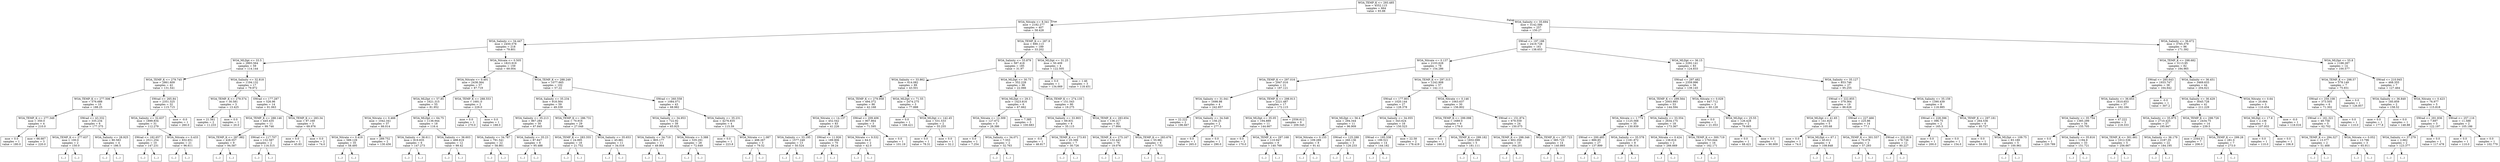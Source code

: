 digraph Tree {
node [shape=box] ;
0 [label="WOA_TEMP_K <= 293.485\nmse = 4552.115\nsamples = 664\nvalue = 93.88"] ;
1 [label="WOA_Nitrate <= 8.341\nmse = 2182.277\nsamples = 407\nvalue = 58.428"] ;
0 -> 1 [labeldistance=2.5, labelangle=45, headlabel="True"] ;
2 [label="WOA_Salinity <= 34.447\nmse = 2450.578\nsamples = 218\nvalue = 79.801"] ;
1 -> 2 ;
3 [label="WOA_MLDpt <= 33.5\nmse = 2893.564\nsamples = 59\nvalue = 114.144"] ;
2 -> 3 ;
4 [label="WOA_TEMP_K <= 279.745\nmse = 2861.609\nsamples = 42\nvalue = 131.541"] ;
3 -> 4 ;
5 [label="WOA_TEMP_K <= 277.506\nmse = 576.688\nsamples = 10\nvalue = 188.25"] ;
4 -> 5 ;
6 [label="WOA_TEMP_K <= 277.349\nmse = 350.0\nsamples = 4\nvalue = 210.0"] ;
5 -> 6 ;
7 [label="mse = 0.0\nsamples = 1\nvalue = 180.0"] ;
6 -> 7 ;
8 [label="mse = 66.667\nsamples = 3\nvalue = 220.0"] ;
6 -> 8 ;
9 [label="SWrad <= 43.332\nmse = 335.234\nsamples = 6\nvalue = 177.375"] ;
5 -> 9 ;
10 [label="WOA_TEMP_K <= 277.637\nmse = 100.0\nsamples = 2\nvalue = 150.0"] ;
9 -> 10 ;
11 [label="(...)"] ;
10 -> 11 ;
12 [label="(...)"] ;
10 -> 12 ;
13 [label="WOA_Salinity <= 28.925\nmse = 80.583\nsamples = 4\nvalue = 186.5"] ;
9 -> 13 ;
14 [label="(...)"] ;
13 -> 14 ;
15 [label="(...)"] ;
13 -> 15 ;
18 [label="SWrad <= 265.84\nmse = 2351.325\nsamples = 32\nvalue = 115.715"] ;
4 -> 18 ;
19 [label="WOA_Salinity <= 32.637\nmse = 1899.834\nsamples = 31\nvalue = 112.279"] ;
18 -> 19 ;
20 [label="SWrad <= 182.657\nmse = 2511.254\nsamples = 10\nvalue = 147.231"] ;
19 -> 20 ;
21 [label="(...)"] ;
20 -> 21 ;
36 [label="(...)"] ;
20 -> 36 ;
37 [label="WOA_Nitrate <= 0.433\nmse = 832.651\nsamples = 21\nvalue = 96.611"] ;
19 -> 37 ;
38 [label="(...)"] ;
37 -> 38 ;
45 [label="(...)"] ;
37 -> 45 ;
76 [label="mse = -0.0\nsamples = 1\nvalue = 260.0"] ;
18 -> 76 ;
77 [label="WOA_Salinity <= 32.818\nmse = 1194.132\nsamples = 17\nvalue = 79.972"] ;
3 -> 77 ;
78 [label="WOA_TEMP_K <= 279.574\nmse = 30.581\nsamples = 3\nvalue = 13.425"] ;
77 -> 78 ;
79 [label="mse = 21.561\nsamples = 2\nvalue = 11.233"] ;
78 -> 79 ;
80 [label="mse = 0.0\nsamples = 1\nvalue = 20.0"] ;
78 -> 80 ;
81 [label="SWrad <= 177.287\nmse = 526.96\nsamples = 14\nvalue = 91.063"] ;
77 -> 81 ;
82 [label="WOA_TEMP_K <= 288.146\nmse = 445.435\nsamples = 11\nvalue = 99.746"] ;
81 -> 82 ;
83 [label="WOA_TEMP_K <= 287.982\nmse = 428.557\nsamples = 9\nvalue = 94.587"] ;
82 -> 83 ;
84 [label="(...)"] ;
83 -> 84 ;
97 [label="(...)"] ;
83 -> 97 ;
98 [label="SWrad <= 117.707\nmse = 132.587\nsamples = 2\nvalue = 116.515"] ;
82 -> 98 ;
99 [label="(...)"] ;
98 -> 99 ;
100 [label="(...)"] ;
98 -> 100 ;
101 [label="WOA_TEMP_K <= 283.34\nmse = 97.169\nsamples = 3\nvalue = 69.976"] ;
81 -> 101 ;
102 [label="mse = 0.0\nsamples = 1\nvalue = 45.83"] ;
101 -> 102 ;
103 [label="mse = 0.0\nsamples = 2\nvalue = 74.0"] ;
101 -> 103 ;
104 [label="WOA_Nitrate <= 0.505\nmse = 1823.919\nsamples = 159\nvalue = 69.004"] ;
2 -> 104 ;
105 [label="WOA_Nitrate <= 0.491\nmse = 2438.364\nsamples = 57\nvalue = 87.719"] ;
104 -> 105 ;
106 [label="WOA_MLDpt <= 57.85\nmse = 1621.315\nsamples = 55\nvalue = 81.952"] ;
105 -> 106 ;
107 [label="WOA_Nitrate <= 0.466\nmse = 1042.341\nsamples = 37\nvalue = 66.014"] ;
106 -> 107 ;
108 [label="WOA_Nitrate <= 0.419\nmse = 589.129\nsamples = 35\nvalue = 58.495"] ;
107 -> 108 ;
109 [label="(...)"] ;
108 -> 109 ;
164 [label="(...)"] ;
108 -> 164 ;
171 [label="mse = 289.752\nsamples = 2\nvalue = 130.456"] ;
107 -> 171 ;
172 [label="WOA_MLDpt <= 64.75\nmse = 1136.944\nsamples = 18\nvalue = 116.4"] ;
106 -> 172 ;
173 [label="WOA_Salinity <= 36.611\nmse = 819.835\nsamples = 6\nvalue = 147.273"] ;
172 -> 173 ;
174 [label="(...)"] ;
173 -> 174 ;
175 [label="(...)"] ;
173 -> 175 ;
178 [label="WOA_Salinity <= 36.603\nmse = 498.819\nsamples = 12\nvalue = 99.42"] ;
172 -> 178 ;
179 [label="(...)"] ;
178 -> 179 ;
182 [label="(...)"] ;
178 -> 182 ;
191 [label="WOA_TEMP_K <= 288.553\nmse = 1681.0\nsamples = 2\nvalue = 229.0"] ;
105 -> 191 ;
192 [label="mse = 0.0\nsamples = 1\nvalue = 270.0"] ;
191 -> 192 ;
193 [label="mse = 0.0\nsamples = 1\nvalue = 188.0"] ;
191 -> 193 ;
194 [label="WOA_TEMP_K <= 288.249\nmse = 1077.665\nsamples = 102\nvalue = 57.22"] ;
104 -> 194 ;
195 [label="WOA_Salinity <= 35.234\nmse = 918.564\nsamples = 59\nvalue = 49.339"] ;
194 -> 195 ;
196 [label="WOA_Salinity <= 35.213\nmse = 867.284\nsamples = 30\nvalue = 67.845"] ;
195 -> 196 ;
197 [label="WOA_Salinity <= 34.787\nmse = 791.541\nsamples = 22\nvalue = 58.861"] ;
196 -> 197 ;
198 [label="(...)"] ;
197 -> 198 ;
217 [label="(...)"] ;
197 -> 217 ;
238 [label="WOA_Salinity <= 35.23\nmse = 87.847\nsamples = 8\nvalue = 95.488"] ;
196 -> 238 ;
239 [label="(...)"] ;
238 -> 239 ;
242 [label="(...)"] ;
238 -> 242 ;
243 [label="WOA_TEMP_K <= 286.731\nmse = 70.916\nsamples = 29\nvalue = 27.048"] ;
195 -> 243 ;
244 [label="WOA_TEMP_K <= 283.355\nmse = 24.995\nsamples = 18\nvalue = 21.752"] ;
243 -> 244 ;
245 [label="(...)"] ;
244 -> 245 ;
250 [label="(...)"] ;
244 -> 250 ;
263 [label="WOA_Salinity <= 35.653\nmse = 45.881\nsamples = 11\nvalue = 34.016"] ;
243 -> 263 ;
264 [label="(...)"] ;
263 -> 264 ;
273 [label="(...)"] ;
263 -> 273 ;
274 [label="SWrad <= 260.558\nmse = 1084.071\nsamples = 43\nvalue = 68.982"] ;
194 -> 274 ;
275 [label="WOA_Salinity <= 34.953\nmse = 722.92\nsamples = 39\nvalue = 65.925"] ;
274 -> 275 ;
276 [label="WOA_Salinity <= 34.719\nmse = 805.177\nsamples = 11\nvalue = 49.864"] ;
275 -> 276 ;
277 [label="(...)"] ;
276 -> 277 ;
286 [label="(...)"] ;
276 -> 286 ;
297 [label="WOA_Nitrate <= 3.388\nmse = 535.291\nsamples = 28\nvalue = 72.649"] ;
275 -> 297 ;
298 [label="(...)"] ;
297 -> 298 ;
327 [label="(...)"] ;
297 -> 327 ;
334 [label="WOA_Salinity <= 35.231\nmse = 4276.835\nsamples = 4\nvalue = 115.59"] ;
274 -> 334 ;
335 [label="mse = 0.0\nsamples = 1\nvalue = 223.8"] ;
334 -> 335 ;
336 [label="WOA_Nitrate <= 1.087\nmse = 498.267\nsamples = 3\nvalue = 79.52"] ;
334 -> 336 ;
337 [label="(...)"] ;
336 -> 337 ;
338 [label="(...)"] ;
336 -> 338 ;
339 [label="WOA_TEMP_K <= 287.9\nmse = 690.113\nsamples = 189\nvalue = 33.202"] ;
1 -> 339 ;
340 [label="WOA_Salinity <= 33.879\nmse = 587.418\nsamples = 185\nvalue = 31.97"] ;
339 -> 340 ;
341 [label="WOA_Salinity <= 33.862\nmse = 614.082\nsamples = 89\nvalue = 43.501"] ;
340 -> 341 ;
342 [label="WOA_TEMP_K <= 279.958\nmse = 494.372\nsamples = 86\nvalue = 42.168"] ;
341 -> 342 ;
343 [label="WOA_Nitrate <= 14.137\nmse = 452.542\nsamples = 83\nvalue = 41.226"] ;
342 -> 343 ;
344 [label="WOA_Salinity <= 33.195\nmse = 1577.249\nsamples = 13\nvalue = 50.524"] ;
343 -> 344 ;
345 [label="(...)"] ;
344 -> 345 ;
346 [label="(...)"] ;
344 -> 346 ;
347 [label="SWrad <= 11.926\nmse = 189.906\nsamples = 70\nvalue = 39.24"] ;
343 -> 347 ;
348 [label="(...)"] ;
347 -> 348 ;
353 [label="(...)"] ;
347 -> 353 ;
450 [label="SWrad <= 209.406\nmse = 907.864\nsamples = 3\nvalue = 71.595"] ;
342 -> 450 ;
451 [label="WOA_Nitrate <= 9.532\nmse = 64.0\nsamples = 2\nvalue = 42.0"] ;
450 -> 451 ;
452 [label="(...)"] ;
451 -> 452 ;
453 [label="(...)"] ;
451 -> 453 ;
454 [label="mse = 0.0\nsamples = 1\nvalue = 101.19"] ;
450 -> 454 ;
455 [label="WOA_MLDpt <= 71.55\nmse = 2474.275\nsamples = 3\nvalue = 77.888"] ;
341 -> 455 ;
456 [label="mse = 0.0\nsamples = 1\nvalue = 168.421"] ;
455 -> 456 ;
457 [label="WOA_MLDpt <= 142.45\nmse = 531.533\nsamples = 2\nvalue = 55.255"] ;
455 -> 457 ;
458 [label="mse = 0.0\nsamples = 1\nvalue = 78.31"] ;
457 -> 458 ;
459 [label="mse = 0.0\nsamples = 1\nvalue = 32.2"] ;
457 -> 459 ;
460 [label="WOA_MLDpt <= 30.75\nmse = 352.228\nsamples = 96\nvalue = 22.066"] ;
340 -> 460 ;
461 [label="WOA_MLDpt <= 29.3\nmse = 1423.816\nsamples = 6\nvalue = 67.662"] ;
460 -> 461 ;
462 [label="WOA_Nitrate <= 12.309\nmse = 127.672\nsamples = 3\nvalue = 26.386"] ;
461 -> 462 ;
463 [label="mse = 0.0\nsamples = 1\nvalue = 7.254"] ;
462 -> 463 ;
464 [label="WOA_Salinity <= 34.071\nmse = 7.553\nsamples = 2\nvalue = 32.763"] ;
462 -> 464 ;
465 [label="(...)"] ;
464 -> 465 ;
466 [label="(...)"] ;
464 -> 466 ;
467 [label="mse = 7.385\nsamples = 3\nvalue = 100.683"] ;
461 -> 467 ;
468 [label="WOA_TEMP_K <= 274.135\nmse = 151.543\nsamples = 90\nvalue = 19.275"] ;
460 -> 468 ;
469 [label="WOA_Salinity <= 33.903\nmse = 69.831\nsamples = 8\nvalue = 35.115"] ;
468 -> 469 ;
470 [label="mse = -0.0\nsamples = 1\nvalue = 46.817"] ;
469 -> 470 ;
471 [label="WOA_TEMP_K <= 273.93\nmse = 25.399\nsamples = 7\nvalue = 30.726"] ;
469 -> 471 ;
472 [label="(...)"] ;
471 -> 472 ;
483 [label="(...)"] ;
471 -> 483 ;
484 [label="WOA_TEMP_K <= 283.654\nmse = 136.217\nsamples = 82\nvalue = 17.994"] ;
468 -> 484 ;
485 [label="WOA_TEMP_K <= 275.167\nmse = 132.443\nsamples = 76\nvalue = 19.076"] ;
484 -> 485 ;
486 [label="(...)"] ;
485 -> 486 ;
511 [label="(...)"] ;
485 -> 511 ;
578 [label="WOA_TEMP_K <= 283.676\nmse = 55.981\nsamples = 6\nvalue = 7.753"] ;
484 -> 578 ;
579 [label="(...)"] ;
578 -> 579 ;
582 [label="(...)"] ;
578 -> 582 ;
587 [label="WOA_MLDpt <= 31.25\nmse = 50.409\nsamples = 4\nvalue = 122.505"] ;
339 -> 587 ;
588 [label="mse = 0.0\nsamples = 1\nvalue = 134.669"] ;
587 -> 588 ;
589 [label="mse = 1.46\nsamples = 3\nvalue = 118.451"] ;
587 -> 589 ;
590 [label="WOA_Salinity <= 35.694\nmse = 3142.586\nsamples = 257\nvalue = 150.27"] ;
0 -> 590 [labeldistance=2.5, labelangle=-45, headlabel="False"] ;
591 [label="SWrad <= 197.188\nmse = 2419.728\nsamples = 161\nvalue = 138.653"] ;
590 -> 591 ;
592 [label="WOA_Nitrate <= 0.137\nmse = 2103.628\nsamples = 78\nvalue = 154.286"] ;
591 -> 592 ;
593 [label="WOA_TEMP_K <= 297.016\nmse = 2947.016\nsamples = 21\nvalue = 187.121"] ;
592 -> 593 ;
594 [label="WOA_Salinity <= 31.041\nmse = 1698.98\nsamples = 4\nvalue = 242.857"] ;
593 -> 594 ;
595 [label="mse = 22.222\nsamples = 2\nvalue = 196.667"] ;
594 -> 595 ;
596 [label="WOA_Salinity <= 34.548\nmse = 156.25\nsamples = 2\nvalue = 277.5"] ;
594 -> 596 ;
597 [label="mse = 0.0\nsamples = 1\nvalue = 265.0"] ;
596 -> 597 ;
598 [label="mse = 0.0\nsamples = 1\nvalue = 290.0"] ;
596 -> 598 ;
599 [label="WOA_TEMP_K <= 298.913\nmse = 2221.487\nsamples = 17\nvalue = 172.115"] ;
593 -> 599 ;
600 [label="WOA_MLDpt <= 35.05\nmse = 194.889\nsamples = 11\nvalue = 144.667"] ;
599 -> 600 ;
601 [label="mse = 0.0\nsamples = 2\nvalue = 170.0"] ;
600 -> 601 ;
602 [label="WOA_TEMP_K <= 297.168\nmse = 110.947\nsamples = 9\nvalue = 140.769"] ;
600 -> 602 ;
603 [label="(...)"] ;
602 -> 603 ;
604 [label="(...)"] ;
602 -> 604 ;
611 [label="mse = 2556.612\nsamples = 6\nvalue = 209.545"] ;
599 -> 611 ;
612 [label="WOA_TEMP_K <= 297.315\nmse = 1242.908\nsamples = 57\nvalue = 142.111"] ;
592 -> 612 ;
613 [label="SWrad <= 177.801\nmse = 1020.144\nsamples = 27\nvalue = 128.378"] ;
612 -> 613 ;
614 [label="WOA_MLDpt <= 56.4\nmse = 294.344\nsamples = 11\nvalue = 96.909"] ;
613 -> 614 ;
615 [label="WOA_Nitrate <= 0.155\nmse = 109.289\nsamples = 8\nvalue = 91.41"] ;
614 -> 615 ;
616 [label="(...)"] ;
615 -> 616 ;
619 [label="(...)"] ;
615 -> 619 ;
630 [label="SWrad <= 125.288\nmse = 260.136\nsamples = 3\nvalue = 126.233"] ;
614 -> 630 ;
631 [label="(...)"] ;
630 -> 631 ;
632 [label="(...)"] ;
630 -> 632 ;
635 [label="WOA_Salinity <= 34.055\nmse = 343.624\nsamples = 16\nvalue = 150.523"] ;
613 -> 635 ;
636 [label="SWrad <= 195.338\nmse = 199.521\nsamples = 14\nvalue = 144.182"] ;
635 -> 636 ;
637 [label="(...)"] ;
636 -> 637 ;
648 [label="(...)"] ;
636 -> 648 ;
649 [label="mse = 22.58\nsamples = 2\nvalue = 178.419"] ;
635 -> 649 ;
650 [label="WOA_Nitrate <= 0.146\nmse = 1063.637\nsamples = 30\nvalue = 156.802"] ;
612 -> 650 ;
651 [label="WOA_TEMP_K <= 299.098\nmse = 1689.0\nsamples = 6\nvalue = 179.0"] ;
650 -> 651 ;
652 [label="mse = 0.0\nsamples = 1\nvalue = 160.0"] ;
651 -> 652 ;
653 [label="WOA_TEMP_K <= 299.182\nmse = 1832.099\nsamples = 5\nvalue = 181.111"] ;
651 -> 653 ;
654 [label="(...)"] ;
653 -> 654 ;
655 [label="(...)"] ;
653 -> 655 ;
656 [label="SWrad <= 151.874\nmse = 679.559\nsamples = 24\nvalue = 150.075"] ;
650 -> 656 ;
657 [label="WOA_TEMP_K <= 298.346\nmse = 802.358\nsamples = 10\nvalue = 164.201"] ;
656 -> 657 ;
658 [label="(...)"] ;
657 -> 658 ;
671 [label="(...)"] ;
657 -> 671 ;
672 [label="WOA_TEMP_K <= 297.723\nmse = 385.723\nsamples = 14\nvalue = 140.893"] ;
656 -> 672 ;
673 [label="(...)"] ;
672 -> 673 ;
674 [label="(...)"] ;
672 -> 674 ;
695 [label="WOA_MLDpt <= 36.15\nmse = 2292.141\nsamples = 83\nvalue = 124.833"] ;
591 -> 695 ;
696 [label="SWrad <= 297.482\nmse = 2359.996\nsamples = 56\nvalue = 139.145"] ;
695 -> 696 ;
697 [label="WOA_TEMP_K <= 299.564\nmse = 2003.993\nsamples = 53\nvalue = 144.594"] ;
696 -> 697 ;
698 [label="WOA_Nitrate <= 1.774\nmse = 1125.568\nsamples = 35\nvalue = 130.939"] ;
697 -> 698 ;
699 [label="SWrad <= 200.485\nmse = 889.85\nsamples = 27\nvalue = 137.899"] ;
698 -> 699 ;
700 [label="(...)"] ;
699 -> 700 ;
701 [label="(...)"] ;
699 -> 701 ;
746 [label="WOA_Salinity <= 35.578\nmse = 1181.872\nsamples = 8\nvalue = 106.314"] ;
698 -> 746 ;
747 [label="(...)"] ;
746 -> 747 ;
758 [label="(...)"] ;
746 -> 758 ;
761 [label="WOA_Salinity <= 33.554\nmse = 2634.175\nsamples = 18\nvalue = 173.367"] ;
697 -> 761 ;
762 [label="WOA_Nitrate <= 0.424\nmse = 138.816\nsamples = 2\nvalue = 266.669"] ;
761 -> 762 ;
763 [label="(...)"] ;
762 -> 763 ;
764 [label="(...)"] ;
762 -> 764 ;
765 [label="WOA_TEMP_K <= 300.719\nmse = 1763.644\nsamples = 16\nvalue = 162.171"] ;
761 -> 765 ;
766 [label="(...)"] ;
765 -> 766 ;
777 [label="(...)"] ;
765 -> 777 ;
796 [label="WOA_Nitrate <= 0.029\nmse = 847.712\nsamples = 3\nvalue = 60.128"] ;
696 -> 796 ;
797 [label="mse = 0.0\nsamples = 1\nvalue = 21.053"] ;
796 -> 797 ;
798 [label="WOA_MLDpt <= 25.55\nmse = 126.428\nsamples = 2\nvalue = 79.665"] ;
796 -> 798 ;
799 [label="mse = 0.0\nsamples = 1\nvalue = 68.421"] ;
798 -> 799 ;
800 [label="mse = 0.0\nsamples = 1\nvalue = 90.909"] ;
798 -> 800 ;
801 [label="WOA_Salinity <= 35.127\nmse = 853.746\nsamples = 27\nvalue = 95.255"] ;
695 -> 801 ;
802 [label="SWrad <= 222.855\nmse = 379.364\nsamples = 19\nvalue = 86.626"] ;
801 -> 802 ;
803 [label="WOA_MLDpt <= 41.65\nmse = 141.825\nsamples = 5\nvalue = 105.68"] ;
802 -> 803 ;
804 [label="mse = 0.0\nsamples = 1\nvalue = 74.0"] ;
803 -> 804 ;
805 [label="WOA_MLDpt <= 67.1\nmse = 45.611\nsamples = 4\nvalue = 108.848"] ;
803 -> 805 ;
806 [label="(...)"] ;
805 -> 806 ;
811 [label="(...)"] ;
805 -> 811 ;
812 [label="SWrad <= 227.466\nmse = 225.86\nsamples = 14\nvalue = 77.1"] ;
802 -> 812 ;
813 [label="WOA_TEMP_K <= 301.557\nmse = 70.076\nsamples = 2\nvalue = 57.293"] ;
812 -> 813 ;
814 [label="(...)"] ;
813 -> 814 ;
815 [label="(...)"] ;
813 -> 815 ;
816 [label="SWrad <= 232.819\nmse = 178.736\nsamples = 12\nvalue = 80.227"] ;
812 -> 816 ;
817 [label="(...)"] ;
816 -> 817 ;
822 [label="(...)"] ;
816 -> 822 ;
835 [label="WOA_Salinity <= 35.159\nmse = 1390.439\nsamples = 8\nvalue = 118.985"] ;
801 -> 835 ;
836 [label="SWrad <= 228.396\nmse = 396.75\nsamples = 2\nvalue = 165.5"] ;
835 -> 836 ;
837 [label="mse = 0.0\nsamples = 1\nvalue = 200.0"] ;
836 -> 837 ;
838 [label="mse = 0.0\nsamples = 1\nvalue = 154.0"] ;
836 -> 838 ;
839 [label="WOA_TEMP_K <= 297.181\nmse = 264.536\nsamples = 6\nvalue = 95.727"] ;
835 -> 839 ;
840 [label="mse = 0.0\nsamples = 1\nvalue = 59.091"] ;
839 -> 840 ;
841 [label="WOA_MLDpt <= 109.75\nmse = 83.189\nsamples = 5\nvalue = 100.961"] ;
839 -> 841 ;
842 [label="(...)"] ;
841 -> 842 ;
849 [label="(...)"] ;
841 -> 849 ;
850 [label="WOA_Salinity <= 36.672\nmse = 3765.379\nsamples = 96\nvalue = 171.392"] ;
590 -> 850 ;
851 [label="WOA_TEMP_K <= 298.682\nmse = 3113.95\nsamples = 82\nvalue = 184.965"] ;
850 -> 851 ;
852 [label="SWrad <= 285.643\nmse = 1933.747\nsamples = 38\nvalue = 164.642"] ;
851 -> 852 ;
853 [label="WOA_Salinity <= 36.653\nmse = 1610.653\nsamples = 37\nvalue = 162.184"] ;
852 -> 853 ;
854 [label="WOA_Salinity <= 35.754\nmse = 1385.299\nsamples = 34\nvalue = 155.705"] ;
853 -> 854 ;
855 [label="mse = 0.0\nsamples = 1\nvalue = 220.789"] ;
854 -> 855 ;
856 [label="WOA_Salinity <= 35.816\nmse = 1194.9\nsamples = 33\nvalue = 151.721"] ;
854 -> 856 ;
857 [label="(...)"] ;
856 -> 857 ;
860 [label="(...)"] ;
856 -> 860 ;
899 [label="mse = 47.222\nsamples = 3\nvalue = 218.333"] ;
853 -> 899 ;
900 [label="mse = -0.0\nsamples = 1\nvalue = 307.2"] ;
852 -> 900 ;
901 [label="WOA_Salinity <= 36.451\nmse = 3469.633\nsamples = 44\nvalue = 204.621"] ;
851 -> 901 ;
902 [label="WOA_Salinity <= 36.429\nmse = 3045.728\nsamples = 41\nvalue = 211.229"] ;
901 -> 902 ;
903 [label="WOA_Salinity <= 35.975\nmse = 2710.425\nsamples = 27\nvalue = 195.947"] ;
902 -> 903 ;
904 [label="WOA_TEMP_K <= 301.661\nmse = 1012.536\nsamples = 5\nvalue = 256.667"] ;
903 -> 904 ;
905 [label="(...)"] ;
904 -> 905 ;
910 [label="(...)"] ;
904 -> 910 ;
913 [label="WOA_Salinity <= 36.179\nmse = 2187.35\nsamples = 22\nvalue = 184.195"] ;
903 -> 913 ;
914 [label="(...)"] ;
913 -> 914 ;
923 [label="(...)"] ;
913 -> 923 ;
936 [label="WOA_TEMP_K <= 298.726\nmse = 2434.75\nsamples = 14\nvalue = 239.5"] ;
902 -> 936 ;
937 [label="mse = 2344.0\nsamples = 7\nvalue = 206.0"] ;
936 -> 937 ;
938 [label="WOA_TEMP_K <= 299.28\nmse = 281.0\nsamples = 7\nvalue = 273.0"] ;
936 -> 938 ;
939 [label="(...)"] ;
938 -> 939 ;
940 [label="(...)"] ;
938 -> 940 ;
941 [label="WOA_Nitrate <= 0.64\nmse = 20.664\nsamples = 3\nvalue = 110.454"] ;
901 -> 941 ;
942 [label="WOA_MLDpt <= 17.8\nmse = 2.136\nsamples = 2\nvalue = 107.933"] ;
941 -> 942 ;
943 [label="mse = 0.0\nsamples = 1\nvalue = 110.0"] ;
942 -> 943 ;
944 [label="mse = 0.0\nsamples = 1\nvalue = 106.9"] ;
942 -> 944 ;
945 [label="mse = -0.0\nsamples = 1\nvalue = 118.016"] ;
941 -> 945 ;
946 [label="WOA_MLDpt <= 55.8\nmse = 1188.287\nsamples = 14\nvalue = 100.577"] ;
850 -> 946 ;
947 [label="WOA_TEMP_K <= 298.57\nmse = 578.149\nsamples = 7\nvalue = 75.931"] ;
946 -> 947 ;
948 [label="SWrad <= 250.108\nmse = 373.505\nsamples = 6\nvalue = 71.302"] ;
947 -> 948 ;
949 [label="SWrad <= 161.321\nmse = 49.758\nsamples = 5\nvalue = 62.702"] ;
948 -> 949 ;
950 [label="WOA_TEMP_K <= 294.327\nmse = 13.377\nsamples = 2\nvalue = 51.468"] ;
949 -> 950 ;
951 [label="(...)"] ;
950 -> 951 ;
952 [label="(...)"] ;
950 -> 952 ;
953 [label="WOA_Nitrate <= 0.052\nmse = 13.796\nsamples = 3\nvalue = 65.911"] ;
949 -> 953 ;
954 [label="(...)"] ;
953 -> 954 ;
955 [label="(...)"] ;
953 -> 955 ;
958 [label="mse = 0.0\nsamples = 1\nvalue = 110.0"] ;
948 -> 958 ;
959 [label="mse = 0.0\nsamples = 1\nvalue = 126.857"] ;
947 -> 959 ;
960 [label="SWrad <= 210.945\nmse = 468.355\nsamples = 7\nvalue = 127.464"] ;
946 -> 960 ;
961 [label="WOA_Salinity <= 36.849\nmse = 185.859\nsamples = 2\nvalue = 158.52"] ;
960 -> 961 ;
962 [label="mse = 0.0\nsamples = 1\nvalue = 177.8"] ;
961 -> 962 ;
963 [label="mse = 0.0\nsamples = 1\nvalue = 148.88"] ;
961 -> 963 ;
964 [label="WOA_Nitrate <= 0.423\nmse = 76.977\nsamples = 5\nvalue = 115.818"] ;
960 -> 964 ;
965 [label="SWrad <= 291.836\nmse = 7.697\nsamples = 3\nvalue = 122.197"] ;
964 -> 965 ;
966 [label="WOA_Salinity <= 37.279\nmse = 2.662\nsamples = 2\nvalue = 123.377"] ;
965 -> 966 ;
967 [label="(...)"] ;
966 -> 967 ;
968 [label="(...)"] ;
966 -> 968 ;
969 [label="mse = 0.0\nsamples = 1\nvalue = 117.478"] ;
965 -> 969 ;
970 [label="SWrad <= 257.116\nmse = 11.588\nsamples = 2\nvalue = 105.186"] ;
964 -> 970 ;
971 [label="mse = 0.0\nsamples = 1\nvalue = 110.0"] ;
970 -> 971 ;
972 [label="mse = 0.0\nsamples = 1\nvalue = 102.779"] ;
970 -> 972 ;
}